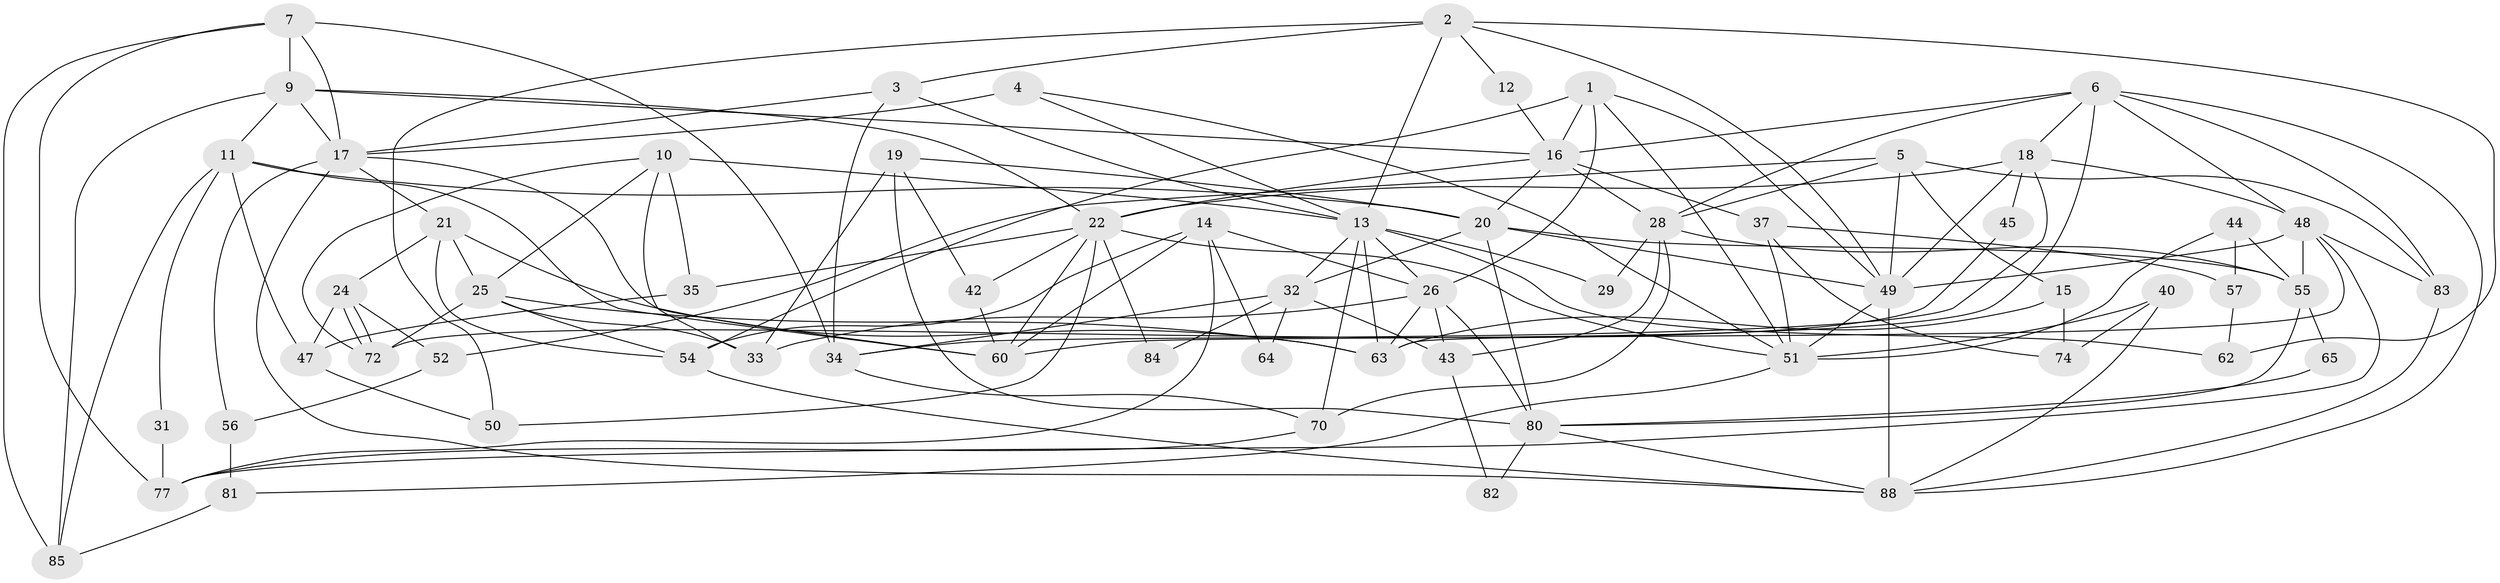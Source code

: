 // original degree distribution, {4: 0.3626373626373626, 3: 0.26373626373626374, 5: 0.15384615384615385, 6: 0.07692307692307693, 2: 0.0989010989010989, 7: 0.03296703296703297, 9: 0.01098901098901099}
// Generated by graph-tools (version 1.1) at 2025/11/02/27/25 16:11:17]
// undirected, 63 vertices, 150 edges
graph export_dot {
graph [start="1"]
  node [color=gray90,style=filled];
  1 [super="+23"];
  2 [super="+8"];
  3;
  4;
  5;
  6 [super="+53"];
  7 [super="+27"];
  9;
  10;
  11 [super="+38"];
  12;
  13 [super="+59"];
  14 [super="+30"];
  15;
  16 [super="+67"];
  17 [super="+86"];
  18 [super="+78"];
  19;
  20 [super="+39"];
  21 [super="+46"];
  22 [super="+41"];
  24 [super="+75"];
  25 [super="+69"];
  26 [super="+58"];
  28 [super="+36"];
  29;
  31;
  32 [super="+79"];
  33;
  34 [super="+73"];
  35;
  37 [super="+66"];
  40;
  42;
  43;
  44;
  45;
  47;
  48 [super="+61"];
  49 [super="+71"];
  50;
  51 [super="+76"];
  52;
  54;
  55 [super="+68"];
  56;
  57;
  60;
  62;
  63 [super="+89"];
  64;
  65;
  70;
  72;
  74;
  77 [super="+87"];
  80 [super="+91"];
  81;
  82;
  83;
  84;
  85;
  88 [super="+90"];
  1 -- 54 [weight=2];
  1 -- 26;
  1 -- 16;
  1 -- 49;
  1 -- 51;
  2 -- 50;
  2 -- 62;
  2 -- 13;
  2 -- 49;
  2 -- 3;
  2 -- 12;
  3 -- 34;
  3 -- 13;
  3 -- 17;
  4 -- 17;
  4 -- 13;
  4 -- 51;
  5 -- 28;
  5 -- 83;
  5 -- 15;
  5 -- 52;
  5 -- 49;
  6 -- 16;
  6 -- 60;
  6 -- 28;
  6 -- 83;
  6 -- 48;
  6 -- 18;
  6 -- 88;
  7 -- 85;
  7 -- 34 [weight=2];
  7 -- 77 [weight=2];
  7 -- 17;
  7 -- 9;
  9 -- 22;
  9 -- 85;
  9 -- 17;
  9 -- 11;
  9 -- 16;
  10 -- 35;
  10 -- 13;
  10 -- 33;
  10 -- 72;
  10 -- 25;
  11 -- 47;
  11 -- 31;
  11 -- 85;
  11 -- 60;
  11 -- 20;
  12 -- 16;
  13 -- 32;
  13 -- 70;
  13 -- 29;
  13 -- 62;
  13 -- 26;
  13 -- 63;
  14 -- 64;
  14 -- 54;
  14 -- 26;
  14 -- 60;
  14 -- 77;
  15 -- 63;
  15 -- 74;
  16 -- 20;
  16 -- 37;
  16 -- 28;
  16 -- 22;
  17 -- 60;
  17 -- 88;
  17 -- 21;
  17 -- 56;
  18 -- 45;
  18 -- 48;
  18 -- 49;
  18 -- 22;
  18 -- 34;
  19 -- 33;
  19 -- 42;
  19 -- 20;
  19 -- 80;
  20 -- 32;
  20 -- 80;
  20 -- 49;
  20 -- 55;
  21 -- 25;
  21 -- 54;
  21 -- 63;
  21 -- 24;
  22 -- 84;
  22 -- 50;
  22 -- 35;
  22 -- 42;
  22 -- 60;
  22 -- 51;
  24 -- 72;
  24 -- 72;
  24 -- 52;
  24 -- 47 [weight=2];
  25 -- 72;
  25 -- 33;
  25 -- 54;
  25 -- 63;
  26 -- 80;
  26 -- 33;
  26 -- 43;
  26 -- 63;
  28 -- 29;
  28 -- 70;
  28 -- 43;
  28 -- 55;
  31 -- 77;
  32 -- 84;
  32 -- 64;
  32 -- 43;
  32 -- 34;
  34 -- 70;
  35 -- 47;
  37 -- 51;
  37 -- 57;
  37 -- 74;
  40 -- 51;
  40 -- 74;
  40 -- 88;
  42 -- 60;
  43 -- 82;
  44 -- 57;
  44 -- 51;
  44 -- 55;
  45 -- 72;
  47 -- 50;
  48 -- 55;
  48 -- 83;
  48 -- 49;
  48 -- 77;
  48 -- 63;
  49 -- 88;
  49 -- 51;
  51 -- 81;
  52 -- 56;
  54 -- 88;
  55 -- 80;
  55 -- 65;
  56 -- 81;
  57 -- 62;
  65 -- 80;
  70 -- 77;
  80 -- 82;
  80 -- 88;
  81 -- 85;
  83 -- 88;
}
